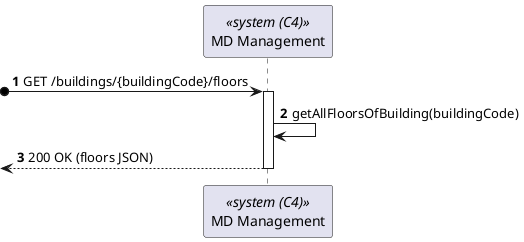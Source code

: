 @startuml process-view
autonumber
participant SYS as "MD Management" <<system (C4)>>


?o-> SYS : GET /buildings/{buildingCode}/floors
activate SYS

SYS -> SYS : getAllFloorsOfBuilding(buildingCode)
<-- SYS : 200 OK (floors JSON)
deactivate SYS

@enduml
